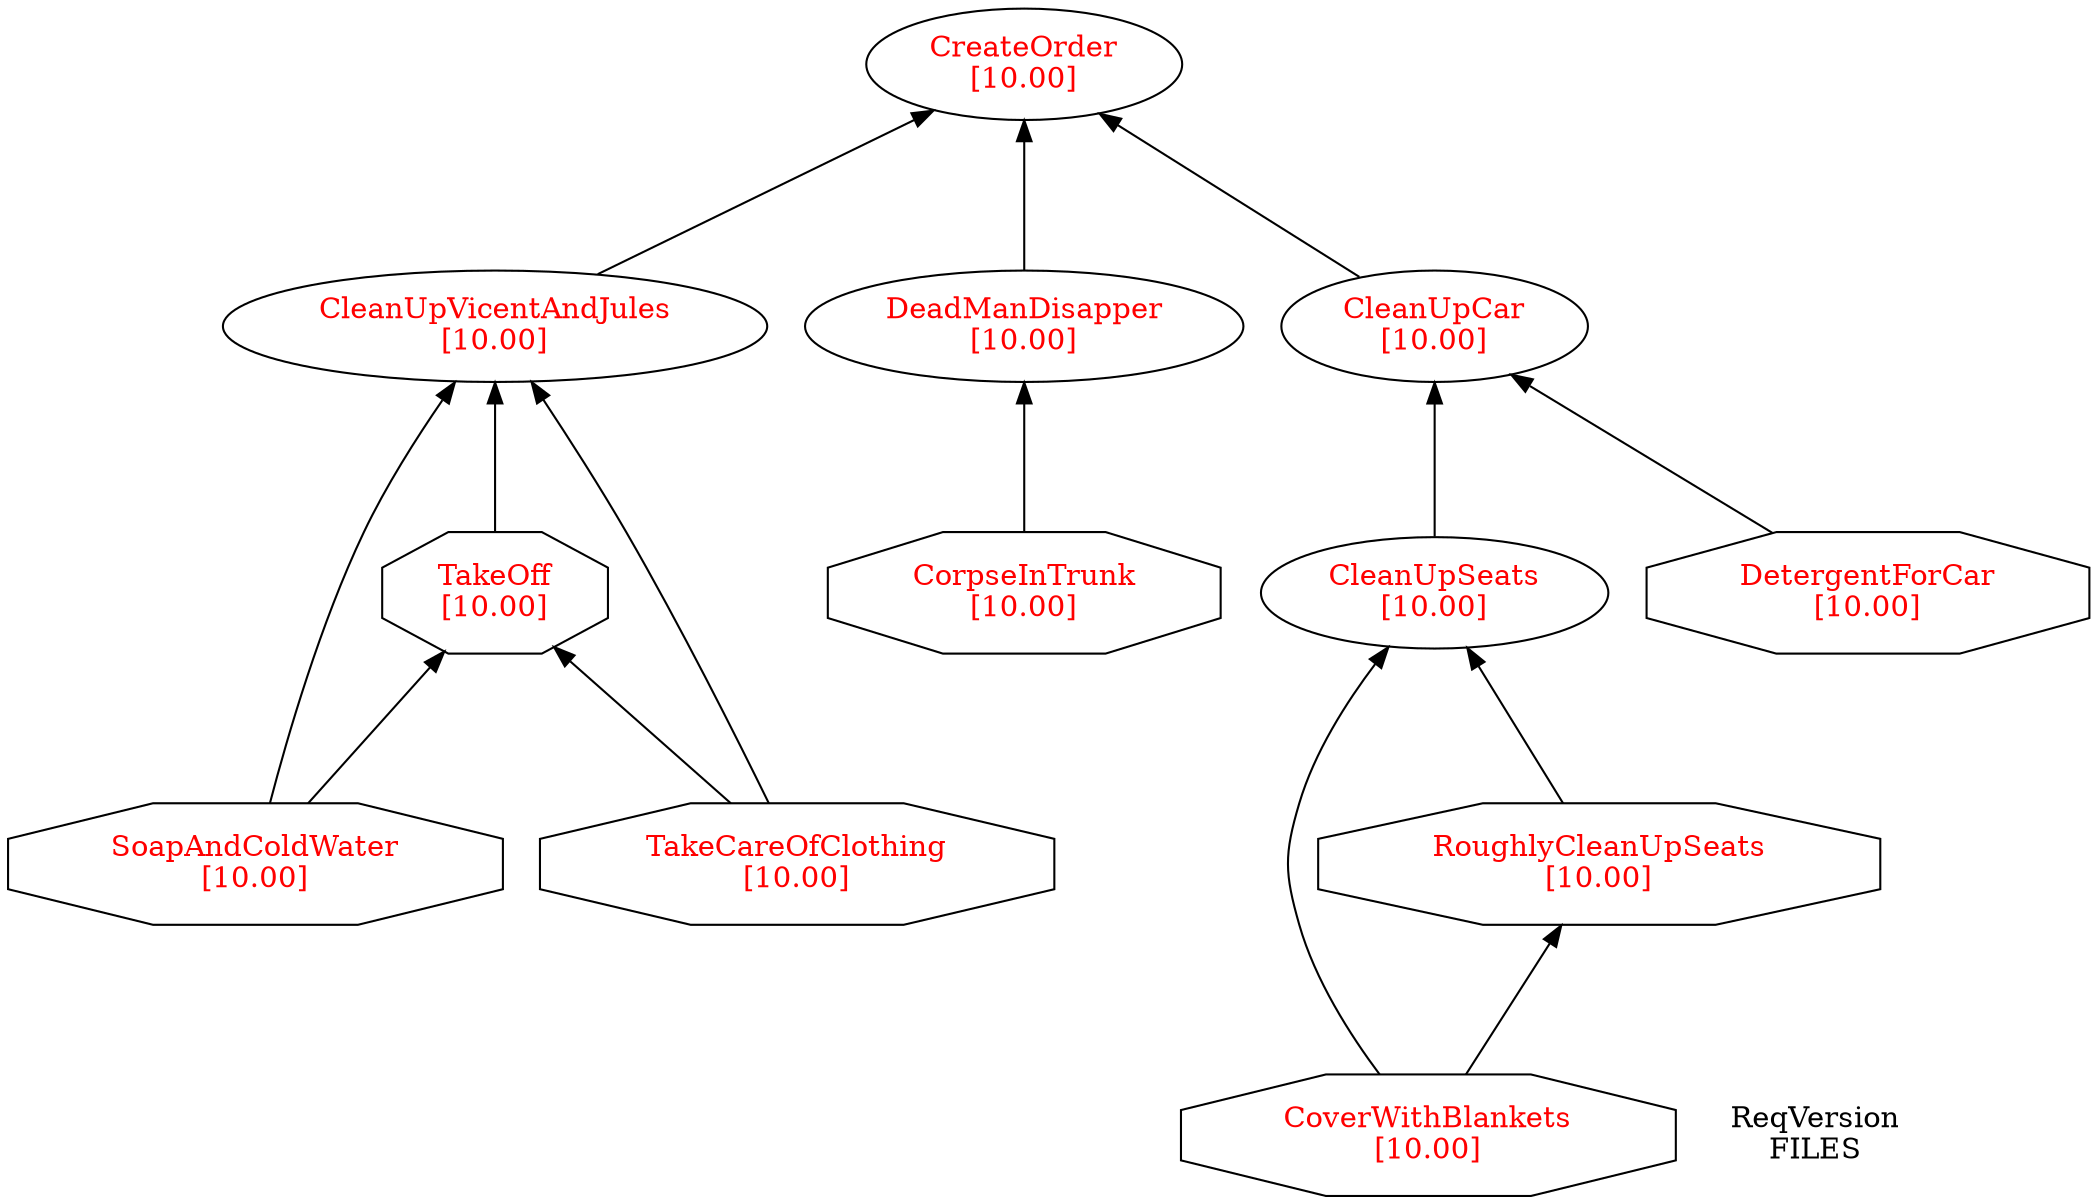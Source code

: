 digraph reqdeps {
rankdir=BT;
mclimit=10.0;
nslimit=10.0;ranksep=1;
CleanUpCar [fontcolor=red,label="CleanUpCar\n[10.00]"];
CleanUpCar -> CreateOrder;
CleanUpSeats [fontcolor=red,label="CleanUpSeats\n[10.00]"];
CleanUpSeats -> CleanUpCar;
CleanUpVicentAndJules [fontcolor=red,label="CleanUpVicentAndJules\n[10.00]"];
CleanUpVicentAndJules -> CreateOrder;
CorpseInTrunk [fontcolor=red,label="CorpseInTrunk\n[10.00]",shape=octagon];
CorpseInTrunk -> DeadManDisapper;
CoverWithBlankets [fontcolor=red,label="CoverWithBlankets\n[10.00]",shape=octagon];
CoverWithBlankets -> CleanUpSeats;
CoverWithBlankets -> RoughlyCleanUpSeats;
CreateOrder [fontcolor=red,label="CreateOrder\n[10.00]"];
DeadManDisapper [fontcolor=red,label="DeadManDisapper\n[10.00]"];
DeadManDisapper -> CreateOrder;
DetergentForCar [fontcolor=red,label="DetergentForCar\n[10.00]",shape=octagon];
DetergentForCar -> CleanUpCar;
RoughlyCleanUpSeats [fontcolor=red,label="RoughlyCleanUpSeats\n[10.00]",shape=octagon];
RoughlyCleanUpSeats -> CleanUpSeats;
SoapAndColdWater [fontcolor=red,label="SoapAndColdWater\n[10.00]",shape=octagon];
SoapAndColdWater -> CleanUpVicentAndJules;
SoapAndColdWater -> TakeOff;
TakeCareOfClothing [fontcolor=red,label="TakeCareOfClothing\n[10.00]",shape=octagon];
TakeCareOfClothing -> CleanUpVicentAndJules;
TakeCareOfClothing -> TakeOff;
TakeOff [fontcolor=red,label="TakeOff\n[10.00]",shape=octagon];
TakeOff -> CleanUpVicentAndJules;
ReqVersion [shape=plaintext label="ReqVersion\nFILES"]
}